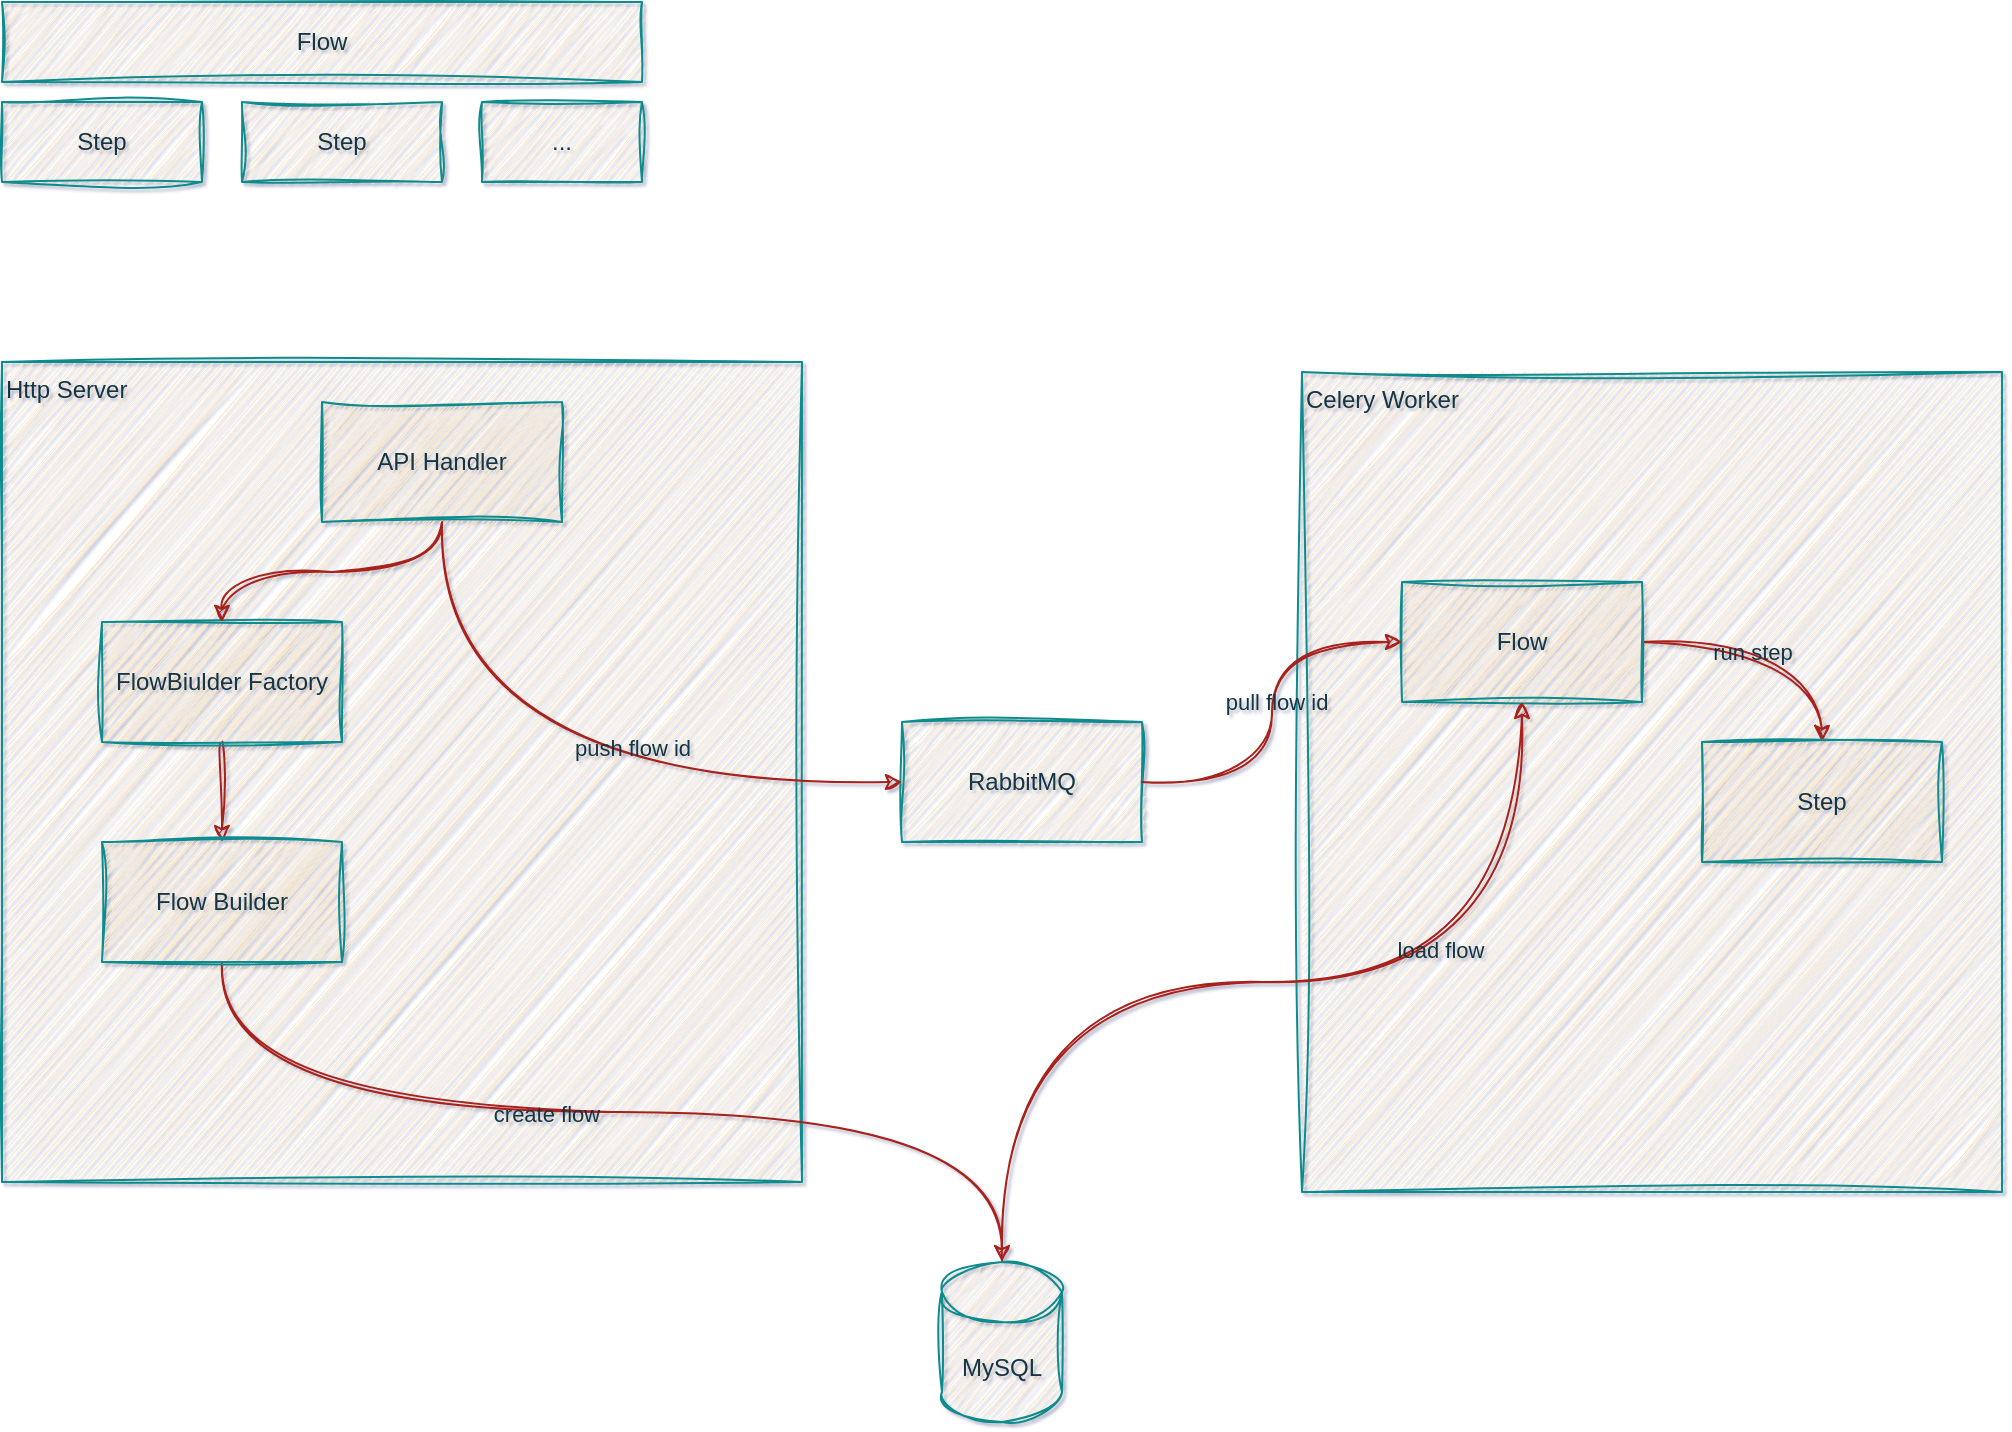 <mxfile version="20.8.18" type="github">
  <diagram name="第 1 页" id="eH-HPuCTw2R836-h_DPw">
    <mxGraphModel dx="1426" dy="800" grid="1" gridSize="10" guides="1" tooltips="1" connect="1" arrows="1" fold="1" page="1" pageScale="1" pageWidth="850" pageHeight="1100" background="none" math="0" shadow="1">
      <root>
        <mxCell id="0" />
        <mxCell id="1" parent="0" />
        <mxCell id="hTUGn8ci9YgOcd0fsEHF-1" value="Flow" style="rounded=0;whiteSpace=wrap;html=1;labelBackgroundColor=none;fillColor=#FAE5C7;strokeColor=#0F8B8D;fontColor=#143642;sketch=1;curveFitting=1;jiggle=2;" vertex="1" parent="1">
          <mxGeometry x="90" y="40" width="320" height="40" as="geometry" />
        </mxCell>
        <mxCell id="hTUGn8ci9YgOcd0fsEHF-2" value="Step" style="rounded=0;whiteSpace=wrap;html=1;labelBackgroundColor=none;fillColor=#FAE5C7;strokeColor=#0F8B8D;fontColor=#143642;sketch=1;curveFitting=1;jiggle=2;" vertex="1" parent="1">
          <mxGeometry x="90" y="90" width="100" height="40" as="geometry" />
        </mxCell>
        <mxCell id="hTUGn8ci9YgOcd0fsEHF-3" value="Step" style="rounded=0;whiteSpace=wrap;html=1;labelBackgroundColor=none;fillColor=#FAE5C7;strokeColor=#0F8B8D;fontColor=#143642;sketch=1;curveFitting=1;jiggle=2;" vertex="1" parent="1">
          <mxGeometry x="210" y="90" width="100" height="40" as="geometry" />
        </mxCell>
        <mxCell id="hTUGn8ci9YgOcd0fsEHF-4" value="..." style="rounded=0;whiteSpace=wrap;html=1;labelBackgroundColor=none;fillColor=#FAE5C7;strokeColor=#0F8B8D;fontColor=#143642;sketch=1;curveFitting=1;jiggle=2;" vertex="1" parent="1">
          <mxGeometry x="330" y="90" width="80" height="40" as="geometry" />
        </mxCell>
        <mxCell id="hTUGn8ci9YgOcd0fsEHF-5" value="RabbitMQ" style="rounded=0;whiteSpace=wrap;html=1;labelBackgroundColor=none;fillColor=#FAE5C7;strokeColor=#0F8B8D;fontColor=#143642;sketch=1;curveFitting=1;jiggle=2;" vertex="1" parent="1">
          <mxGeometry x="540" y="400" width="120" height="60" as="geometry" />
        </mxCell>
        <mxCell id="hTUGn8ci9YgOcd0fsEHF-6" value="Celery Worker" style="rounded=0;whiteSpace=wrap;html=1;verticalAlign=top;align=left;labelBackgroundColor=none;fillColor=#FAE5C7;strokeColor=#0F8B8D;fontColor=#143642;sketch=1;curveFitting=1;jiggle=2;" vertex="1" parent="1">
          <mxGeometry x="740" y="225" width="350" height="410" as="geometry" />
        </mxCell>
        <mxCell id="hTUGn8ci9YgOcd0fsEHF-7" value="Http Server" style="rounded=0;whiteSpace=wrap;html=1;align=left;verticalAlign=top;labelBackgroundColor=none;fillColor=#FAE5C7;strokeColor=#0F8B8D;fontColor=#143642;sketch=1;curveFitting=1;jiggle=2;" vertex="1" parent="1">
          <mxGeometry x="90" y="220" width="400" height="410" as="geometry" />
        </mxCell>
        <mxCell id="hTUGn8ci9YgOcd0fsEHF-18" style="edgeStyle=orthogonalEdgeStyle;rounded=0;hachureGap=4;orthogonalLoop=1;jettySize=auto;html=1;exitX=0.5;exitY=1;exitDx=0;exitDy=0;entryX=0.5;entryY=0;entryDx=0;entryDy=0;fontFamily=Architects Daughter;fontSource=https%3A%2F%2Ffonts.googleapis.com%2Fcss%3Ffamily%3DArchitects%2BDaughter;fontSize=16;fontColor=default;labelBackgroundColor=none;strokeColor=#A8201A;curved=1;sketch=1;curveFitting=1;jiggle=2;" edge="1" parent="1" source="hTUGn8ci9YgOcd0fsEHF-8" target="hTUGn8ci9YgOcd0fsEHF-17">
          <mxGeometry relative="1" as="geometry" />
        </mxCell>
        <mxCell id="hTUGn8ci9YgOcd0fsEHF-8" value="FlowBiulder Factory" style="rounded=0;whiteSpace=wrap;html=1;labelBackgroundColor=none;fillColor=#FAE5C7;strokeColor=#0F8B8D;fontColor=#143642;sketch=1;curveFitting=1;jiggle=2;" vertex="1" parent="1">
          <mxGeometry x="140" y="350" width="120" height="60" as="geometry" />
        </mxCell>
        <mxCell id="hTUGn8ci9YgOcd0fsEHF-32" style="edgeStyle=orthogonalEdgeStyle;curved=1;rounded=0;orthogonalLoop=1;jettySize=auto;html=1;exitX=1;exitY=0.5;exitDx=0;exitDy=0;entryX=0.5;entryY=0;entryDx=0;entryDy=0;strokeColor=#A8201A;fontColor=#143642;fillColor=#FAE5C7;elbow=vertical;sketch=1;curveFitting=1;jiggle=2;labelBackgroundColor=none;" edge="1" parent="1" source="hTUGn8ci9YgOcd0fsEHF-14" target="hTUGn8ci9YgOcd0fsEHF-31">
          <mxGeometry relative="1" as="geometry" />
        </mxCell>
        <mxCell id="hTUGn8ci9YgOcd0fsEHF-33" value="run step" style="edgeLabel;html=1;align=center;verticalAlign=middle;resizable=0;points=[];fontColor=#143642;sketch=1;curveFitting=1;jiggle=2;labelBackgroundColor=none;" vertex="1" connectable="0" parent="hTUGn8ci9YgOcd0fsEHF-32">
          <mxGeometry x="-0.214" y="-5" relative="1" as="geometry">
            <mxPoint as="offset" />
          </mxGeometry>
        </mxCell>
        <mxCell id="hTUGn8ci9YgOcd0fsEHF-14" value="Flow" style="rounded=0;whiteSpace=wrap;html=1;labelBackgroundColor=none;fillColor=#FAE5C7;strokeColor=#0F8B8D;fontColor=#143642;sketch=1;curveFitting=1;jiggle=2;" vertex="1" parent="1">
          <mxGeometry x="790" y="330" width="120" height="60" as="geometry" />
        </mxCell>
        <mxCell id="hTUGn8ci9YgOcd0fsEHF-29" style="edgeStyle=orthogonalEdgeStyle;curved=1;rounded=0;orthogonalLoop=1;jettySize=auto;html=1;exitX=0.5;exitY=0;exitDx=0;exitDy=0;exitPerimeter=0;entryX=0.5;entryY=1;entryDx=0;entryDy=0;strokeColor=#A8201A;fontColor=#143642;fillColor=#FAE5C7;elbow=vertical;sketch=1;curveFitting=1;jiggle=2;labelBackgroundColor=none;" edge="1" parent="1" source="hTUGn8ci9YgOcd0fsEHF-15" target="hTUGn8ci9YgOcd0fsEHF-14">
          <mxGeometry relative="1" as="geometry" />
        </mxCell>
        <mxCell id="hTUGn8ci9YgOcd0fsEHF-30" value="load flow" style="edgeLabel;html=1;align=center;verticalAlign=middle;resizable=0;points=[];fontColor=#143642;sketch=1;curveFitting=1;jiggle=2;labelBackgroundColor=none;" vertex="1" connectable="0" parent="hTUGn8ci9YgOcd0fsEHF-29">
          <mxGeometry x="0.329" y="16" relative="1" as="geometry">
            <mxPoint as="offset" />
          </mxGeometry>
        </mxCell>
        <mxCell id="hTUGn8ci9YgOcd0fsEHF-15" value="MySQL" style="shape=cylinder3;whiteSpace=wrap;html=1;boundedLbl=1;backgroundOutline=1;size=15;labelBackgroundColor=none;shadow=0;fillColor=#FAE5C7;strokeColor=#0F8B8D;fontColor=#143642;sketch=1;curveFitting=1;jiggle=2;" vertex="1" parent="1">
          <mxGeometry x="560" y="670" width="60" height="80" as="geometry" />
        </mxCell>
        <mxCell id="hTUGn8ci9YgOcd0fsEHF-19" style="edgeStyle=orthogonalEdgeStyle;rounded=0;hachureGap=4;orthogonalLoop=1;jettySize=auto;html=1;exitX=0.5;exitY=1;exitDx=0;exitDy=0;entryX=0.5;entryY=0;entryDx=0;entryDy=0;entryPerimeter=0;fontFamily=Architects Daughter;fontSource=https%3A%2F%2Ffonts.googleapis.com%2Fcss%3Ffamily%3DArchitects%2BDaughter;fontSize=16;fontColor=default;labelBackgroundColor=none;strokeColor=#A8201A;curved=1;sketch=1;curveFitting=1;jiggle=2;" edge="1" parent="1" source="hTUGn8ci9YgOcd0fsEHF-17" target="hTUGn8ci9YgOcd0fsEHF-15">
          <mxGeometry relative="1" as="geometry" />
        </mxCell>
        <mxCell id="hTUGn8ci9YgOcd0fsEHF-22" value="create flow" style="edgeLabel;html=1;align=center;verticalAlign=middle;resizable=0;points=[];labelBackgroundColor=none;fontColor=#143642;sketch=1;curveFitting=1;jiggle=2;" vertex="1" connectable="0" parent="hTUGn8ci9YgOcd0fsEHF-19">
          <mxGeometry x="-0.125" y="-1" relative="1" as="geometry">
            <mxPoint as="offset" />
          </mxGeometry>
        </mxCell>
        <mxCell id="hTUGn8ci9YgOcd0fsEHF-17" value="Flow Builder" style="rounded=0;whiteSpace=wrap;html=1;labelBackgroundColor=none;fillColor=#FAE5C7;strokeColor=#0F8B8D;fontColor=#143642;sketch=1;curveFitting=1;jiggle=2;" vertex="1" parent="1">
          <mxGeometry x="140" y="460" width="120" height="60" as="geometry" />
        </mxCell>
        <mxCell id="hTUGn8ci9YgOcd0fsEHF-24" style="edgeStyle=orthogonalEdgeStyle;rounded=0;orthogonalLoop=1;jettySize=auto;html=1;exitX=0.5;exitY=1;exitDx=0;exitDy=0;entryX=0.5;entryY=0;entryDx=0;entryDy=0;curved=1;labelBackgroundColor=none;fontColor=default;strokeColor=#A8201A;sketch=1;curveFitting=1;jiggle=2;" edge="1" parent="1" source="hTUGn8ci9YgOcd0fsEHF-23" target="hTUGn8ci9YgOcd0fsEHF-8">
          <mxGeometry relative="1" as="geometry" />
        </mxCell>
        <mxCell id="hTUGn8ci9YgOcd0fsEHF-25" style="edgeStyle=orthogonalEdgeStyle;curved=1;rounded=0;orthogonalLoop=1;jettySize=auto;html=1;exitX=0.5;exitY=1;exitDx=0;exitDy=0;entryX=0;entryY=0.5;entryDx=0;entryDy=0;labelBackgroundColor=none;fontColor=default;strokeColor=#A8201A;sketch=1;curveFitting=1;jiggle=2;" edge="1" parent="1" source="hTUGn8ci9YgOcd0fsEHF-23" target="hTUGn8ci9YgOcd0fsEHF-5">
          <mxGeometry relative="1" as="geometry" />
        </mxCell>
        <mxCell id="hTUGn8ci9YgOcd0fsEHF-26" value="push flow id" style="edgeLabel;html=1;align=center;verticalAlign=middle;resizable=0;points=[];labelBackgroundColor=none;fontColor=#143642;sketch=1;curveFitting=1;jiggle=2;" vertex="1" connectable="0" parent="hTUGn8ci9YgOcd0fsEHF-25">
          <mxGeometry x="0.246" y="17" relative="1" as="geometry">
            <mxPoint as="offset" />
          </mxGeometry>
        </mxCell>
        <mxCell id="hTUGn8ci9YgOcd0fsEHF-23" value="API Handler" style="rounded=0;whiteSpace=wrap;html=1;labelBackgroundColor=none;fillColor=#FAE5C7;strokeColor=#0F8B8D;fontColor=#143642;sketch=1;curveFitting=1;jiggle=2;" vertex="1" parent="1">
          <mxGeometry x="250" y="240" width="120" height="60" as="geometry" />
        </mxCell>
        <mxCell id="hTUGn8ci9YgOcd0fsEHF-27" style="edgeStyle=orthogonalEdgeStyle;rounded=0;orthogonalLoop=1;jettySize=auto;html=1;exitX=1;exitY=0.5;exitDx=0;exitDy=0;entryX=0;entryY=0.5;entryDx=0;entryDy=0;strokeColor=#A8201A;fontColor=#143642;fillColor=#FAE5C7;elbow=vertical;curved=1;sketch=1;curveFitting=1;jiggle=2;labelBackgroundColor=none;" edge="1" parent="1" source="hTUGn8ci9YgOcd0fsEHF-5" target="hTUGn8ci9YgOcd0fsEHF-14">
          <mxGeometry relative="1" as="geometry" />
        </mxCell>
        <mxCell id="hTUGn8ci9YgOcd0fsEHF-28" value="pull flow id" style="edgeLabel;html=1;align=center;verticalAlign=middle;resizable=0;points=[];fontColor=#143642;sketch=1;curveFitting=1;jiggle=2;labelBackgroundColor=none;" vertex="1" connectable="0" parent="hTUGn8ci9YgOcd0fsEHF-27">
          <mxGeometry x="0.057" y="-2" relative="1" as="geometry">
            <mxPoint as="offset" />
          </mxGeometry>
        </mxCell>
        <mxCell id="hTUGn8ci9YgOcd0fsEHF-31" value="Step" style="rounded=0;whiteSpace=wrap;html=1;labelBackgroundColor=none;fillColor=#FAE5C7;strokeColor=#0F8B8D;fontColor=#143642;sketch=1;curveFitting=1;jiggle=2;" vertex="1" parent="1">
          <mxGeometry x="940" y="410" width="120" height="60" as="geometry" />
        </mxCell>
      </root>
    </mxGraphModel>
  </diagram>
</mxfile>
